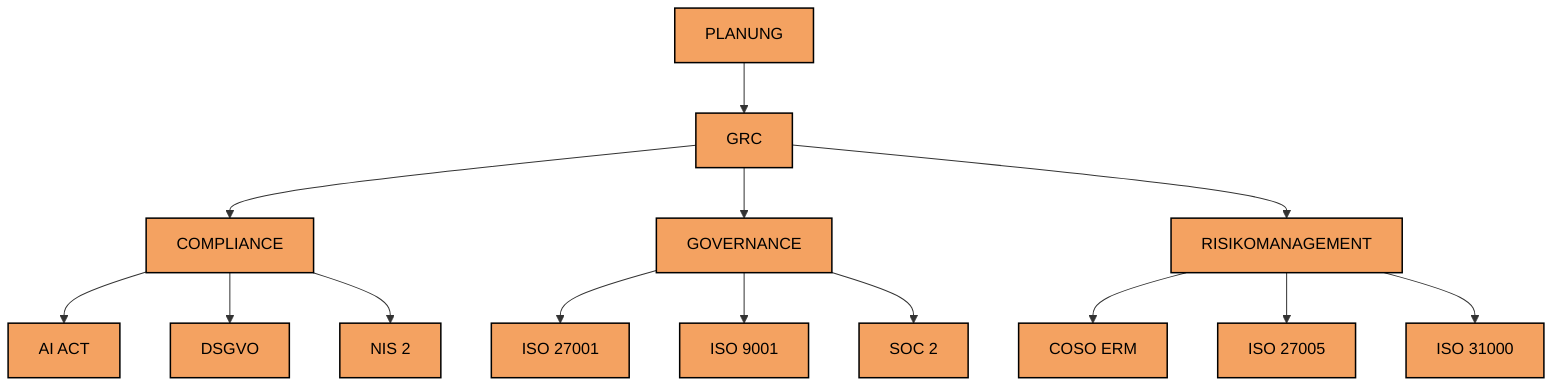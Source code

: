 graph TD
planung --> grc[GRC]
grc --> compliance[COMPLIANCE]
compliance --> ai_act[AI ACT]
compliance --> dsgvo[DSGVO]
compliance --> nis2[NIS 2]
grc --> governance[GOVERNANCE]
governance --> iso27001[ISO 27001]
governance --> iso9001[ISO 9001]
governance --> soc2[SOC 2]
grc --> risikomanagement[RISIKOMANAGEMENT]
risikomanagement --> coso_erm[COSO ERM]
risikomanagement --> iso27005[ISO 27005]
risikomanagement --> iso31000[ISO 31000]
planung[PLANUNG]
grc[GRC]
compliance[COMPLIANCE]
ai_act[AI ACT]
dsgvo[DSGVO]
nis2[NIS 2]
governance[GOVERNANCE]
iso27001[ISO 27001]
iso9001[ISO 9001]
soc2[SOC 2]
risikomanagement[RISIKOMANAGEMENT]
coso_erm[COSO ERM]
iso27005[ISO 27005]
iso31000[ISO 31000]
click grc "grc"
click compliance "compliance"
click ai_act "ai_act"
click dsgvo "dsgvo"
click nis2 "nis2"
click governance "governance"
click iso27001 "iso27001"
click iso9001 "iso9001"
click soc2 "soc2"
click risikomanagement "risikomanagement"
click coso_erm "coso_erm"
click iso27005 "iso27005"
click iso31000 "iso31000"
classDef phaseFill fill:#F4A261,color:#000000,stroke:#000,stroke-width:1.5px;
class planung,grc,compliance,ai_act,dsgvo,nis2,governance,iso27001,iso9001,soc2,risikomanagement,coso_erm,iso27005,iso31000 phaseFill;